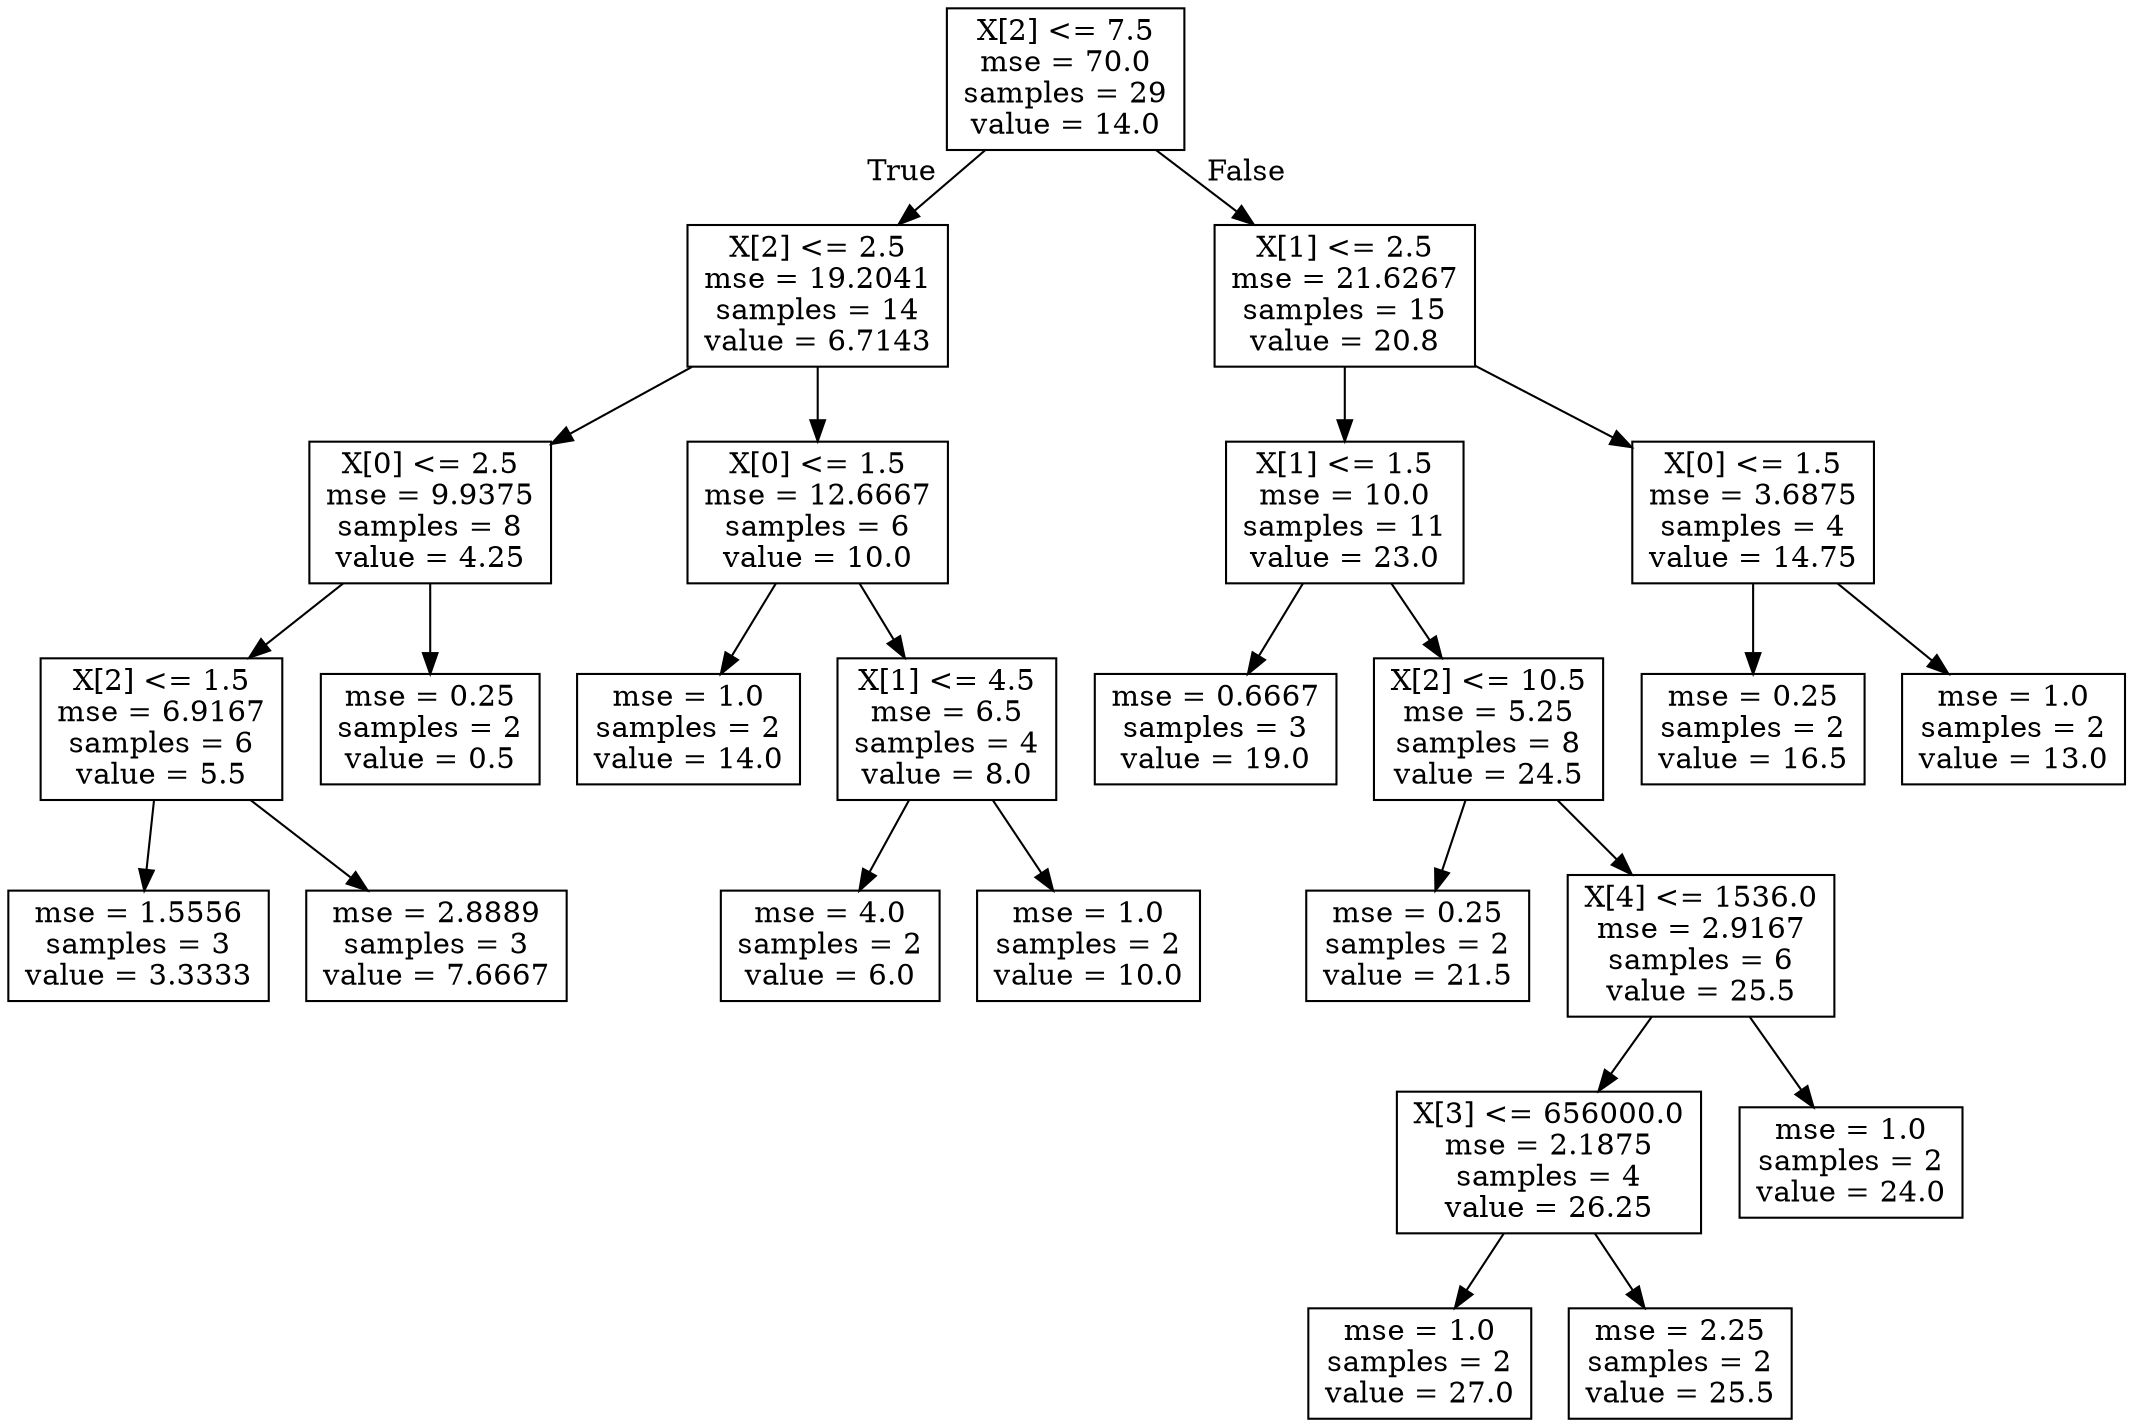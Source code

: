 digraph Tree {
node [shape=box] ;
0 [label="X[2] <= 7.5\nmse = 70.0\nsamples = 29\nvalue = 14.0"] ;
1 [label="X[2] <= 2.5\nmse = 19.2041\nsamples = 14\nvalue = 6.7143"] ;
0 -> 1 [labeldistance=2.5, labelangle=45, headlabel="True"] ;
2 [label="X[0] <= 2.5\nmse = 9.9375\nsamples = 8\nvalue = 4.25"] ;
1 -> 2 ;
3 [label="X[2] <= 1.5\nmse = 6.9167\nsamples = 6\nvalue = 5.5"] ;
2 -> 3 ;
4 [label="mse = 1.5556\nsamples = 3\nvalue = 3.3333"] ;
3 -> 4 ;
5 [label="mse = 2.8889\nsamples = 3\nvalue = 7.6667"] ;
3 -> 5 ;
6 [label="mse = 0.25\nsamples = 2\nvalue = 0.5"] ;
2 -> 6 ;
7 [label="X[0] <= 1.5\nmse = 12.6667\nsamples = 6\nvalue = 10.0"] ;
1 -> 7 ;
8 [label="mse = 1.0\nsamples = 2\nvalue = 14.0"] ;
7 -> 8 ;
9 [label="X[1] <= 4.5\nmse = 6.5\nsamples = 4\nvalue = 8.0"] ;
7 -> 9 ;
10 [label="mse = 4.0\nsamples = 2\nvalue = 6.0"] ;
9 -> 10 ;
11 [label="mse = 1.0\nsamples = 2\nvalue = 10.0"] ;
9 -> 11 ;
12 [label="X[1] <= 2.5\nmse = 21.6267\nsamples = 15\nvalue = 20.8"] ;
0 -> 12 [labeldistance=2.5, labelangle=-45, headlabel="False"] ;
13 [label="X[1] <= 1.5\nmse = 10.0\nsamples = 11\nvalue = 23.0"] ;
12 -> 13 ;
14 [label="mse = 0.6667\nsamples = 3\nvalue = 19.0"] ;
13 -> 14 ;
15 [label="X[2] <= 10.5\nmse = 5.25\nsamples = 8\nvalue = 24.5"] ;
13 -> 15 ;
16 [label="mse = 0.25\nsamples = 2\nvalue = 21.5"] ;
15 -> 16 ;
17 [label="X[4] <= 1536.0\nmse = 2.9167\nsamples = 6\nvalue = 25.5"] ;
15 -> 17 ;
18 [label="X[3] <= 656000.0\nmse = 2.1875\nsamples = 4\nvalue = 26.25"] ;
17 -> 18 ;
19 [label="mse = 1.0\nsamples = 2\nvalue = 27.0"] ;
18 -> 19 ;
20 [label="mse = 2.25\nsamples = 2\nvalue = 25.5"] ;
18 -> 20 ;
21 [label="mse = 1.0\nsamples = 2\nvalue = 24.0"] ;
17 -> 21 ;
22 [label="X[0] <= 1.5\nmse = 3.6875\nsamples = 4\nvalue = 14.75"] ;
12 -> 22 ;
23 [label="mse = 0.25\nsamples = 2\nvalue = 16.5"] ;
22 -> 23 ;
24 [label="mse = 1.0\nsamples = 2\nvalue = 13.0"] ;
22 -> 24 ;
}